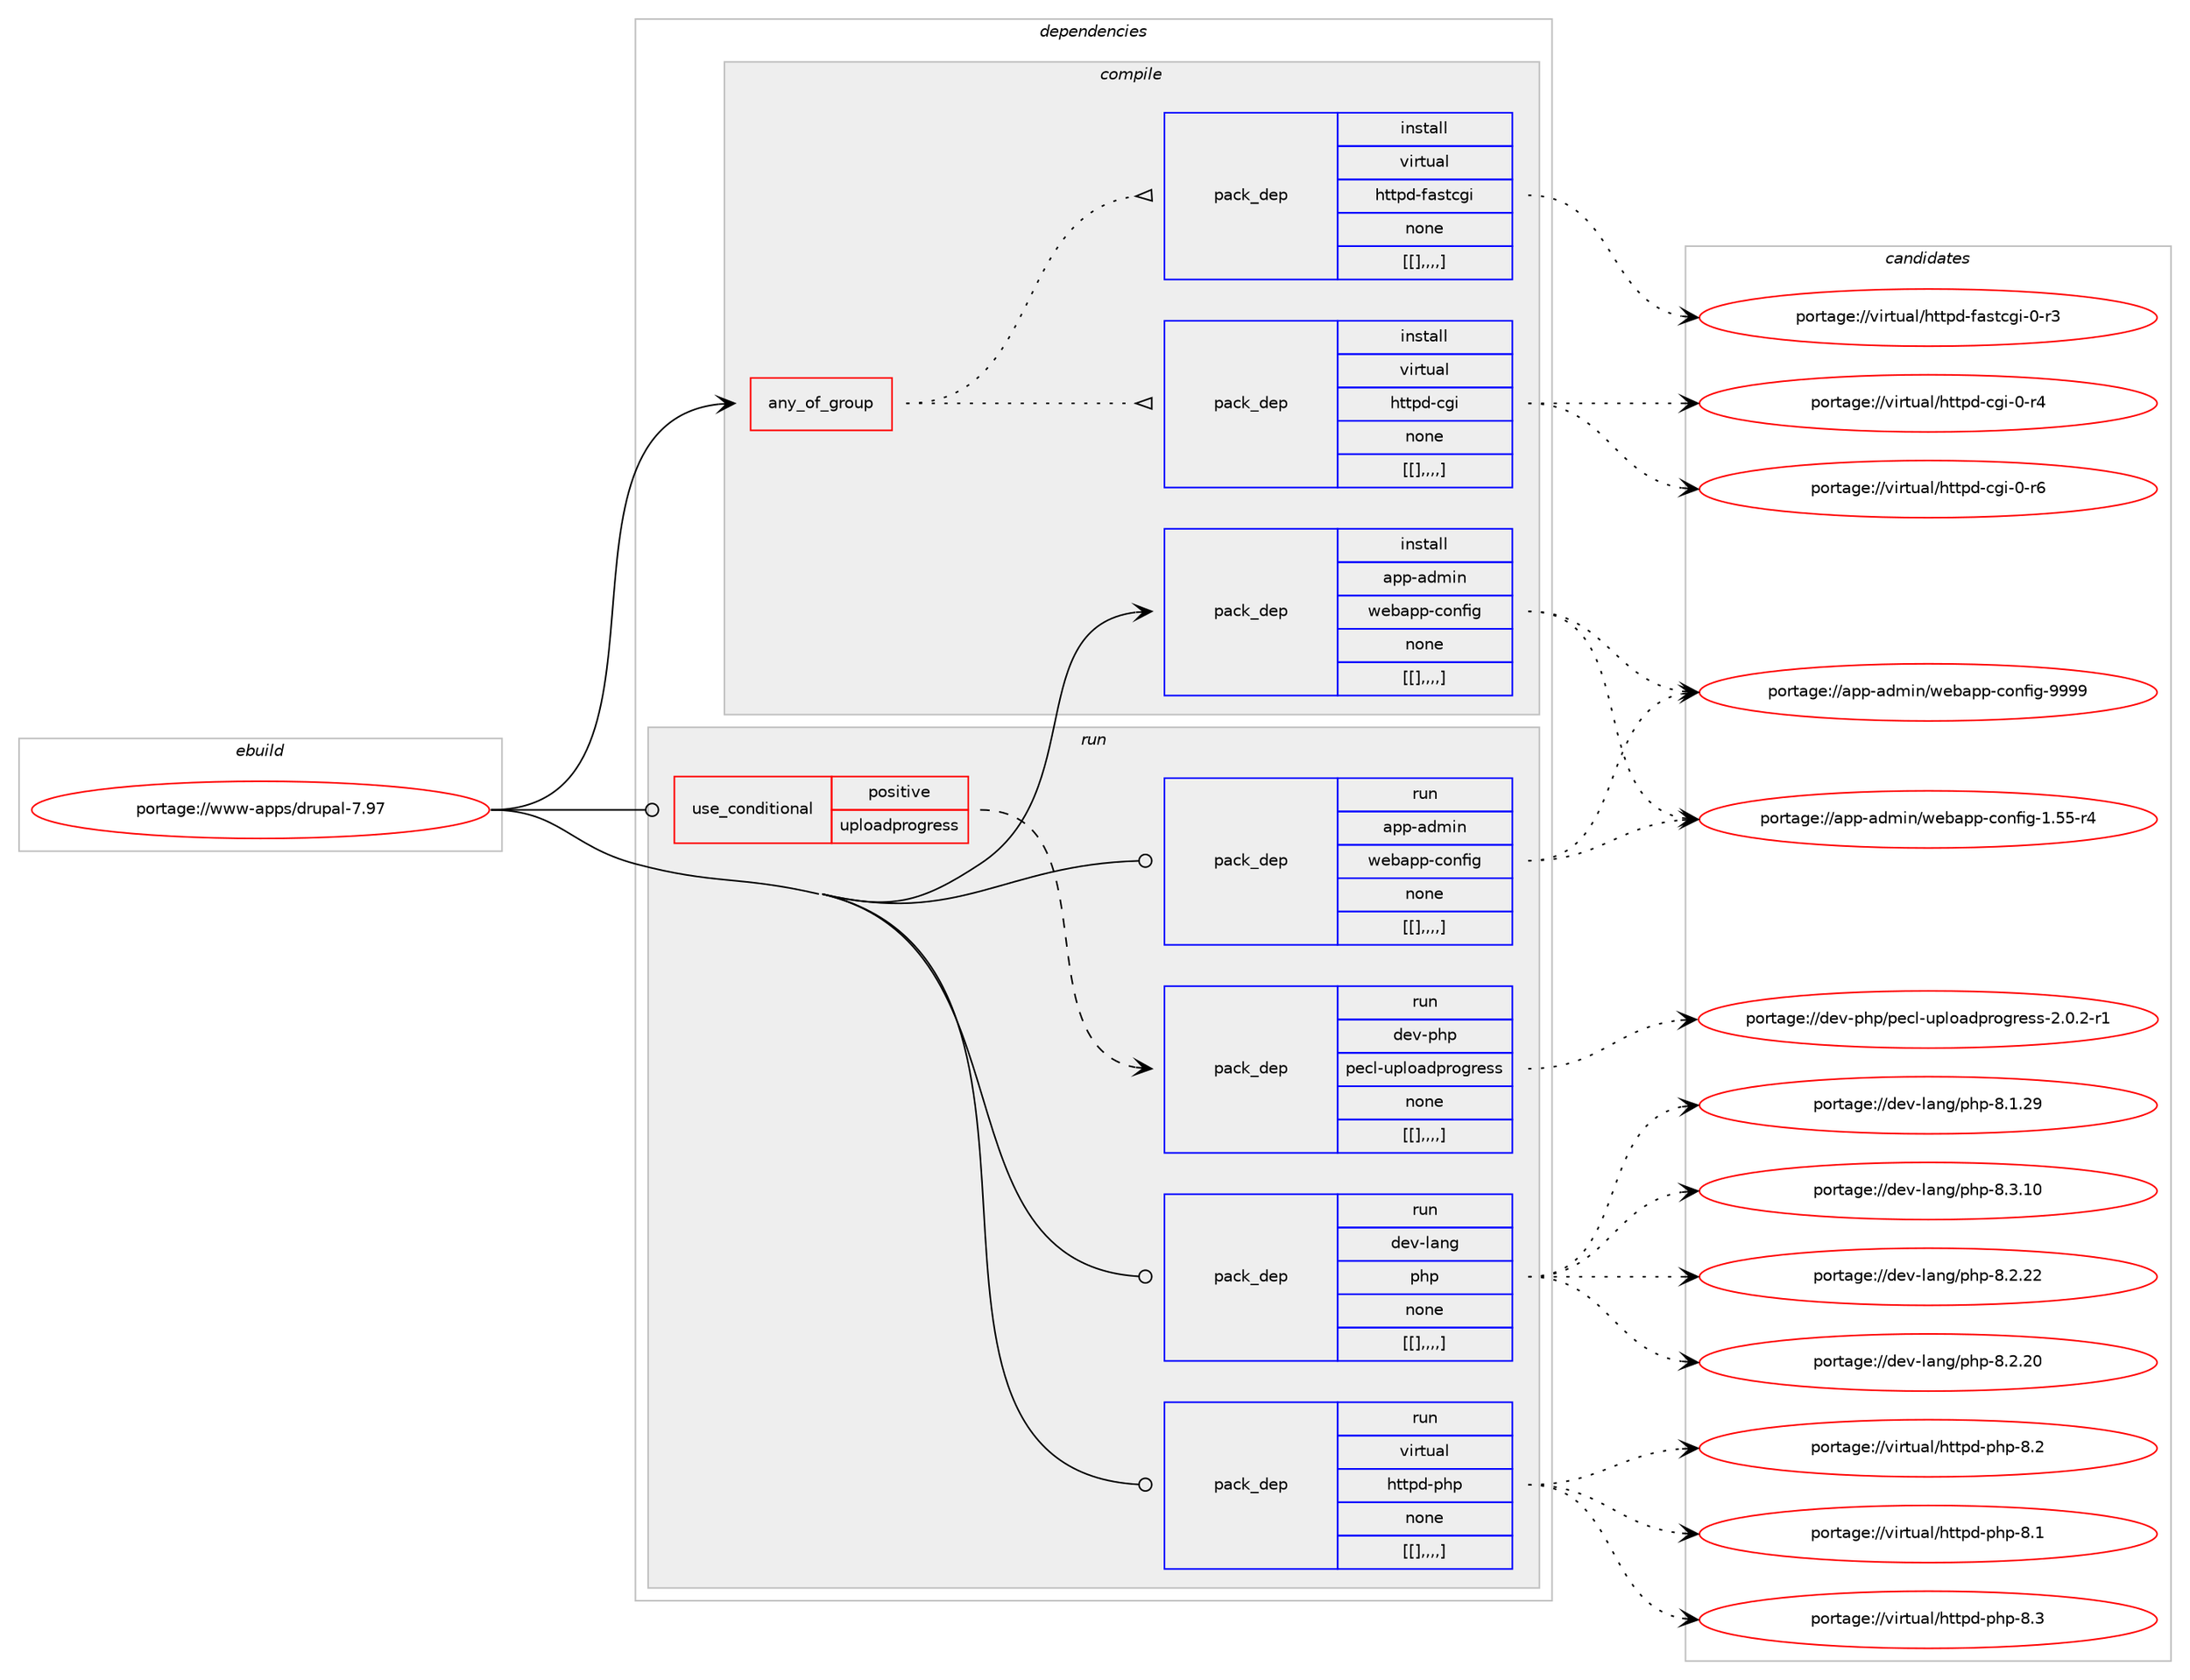 digraph prolog {

# *************
# Graph options
# *************

newrank=true;
concentrate=true;
compound=true;
graph [rankdir=LR,fontname=Helvetica,fontsize=10,ranksep=1.5];#, ranksep=2.5, nodesep=0.2];
edge  [arrowhead=vee];
node  [fontname=Helvetica,fontsize=10];

# **********
# The ebuild
# **********

subgraph cluster_leftcol {
color=gray;
label=<<i>ebuild</i>>;
id [label="portage://www-apps/drupal-7.97", color=red, width=4, href="../www-apps/drupal-7.97.svg"];
}

# ****************
# The dependencies
# ****************

subgraph cluster_midcol {
color=gray;
label=<<i>dependencies</i>>;
subgraph cluster_compile {
fillcolor="#eeeeee";
style=filled;
label=<<i>compile</i>>;
subgraph any3180 {
dependency464528 [label=<<TABLE BORDER="0" CELLBORDER="1" CELLSPACING="0" CELLPADDING="4"><TR><TD CELLPADDING="10">any_of_group</TD></TR></TABLE>>, shape=none, color=red];subgraph pack337524 {
dependency464529 [label=<<TABLE BORDER="0" CELLBORDER="1" CELLSPACING="0" CELLPADDING="4" WIDTH="220"><TR><TD ROWSPAN="6" CELLPADDING="30">pack_dep</TD></TR><TR><TD WIDTH="110">install</TD></TR><TR><TD>virtual</TD></TR><TR><TD>httpd-cgi</TD></TR><TR><TD>none</TD></TR><TR><TD>[[],,,,]</TD></TR></TABLE>>, shape=none, color=blue];
}
dependency464528:e -> dependency464529:w [weight=20,style="dotted",arrowhead="oinv"];
subgraph pack337525 {
dependency464530 [label=<<TABLE BORDER="0" CELLBORDER="1" CELLSPACING="0" CELLPADDING="4" WIDTH="220"><TR><TD ROWSPAN="6" CELLPADDING="30">pack_dep</TD></TR><TR><TD WIDTH="110">install</TD></TR><TR><TD>virtual</TD></TR><TR><TD>httpd-fastcgi</TD></TR><TR><TD>none</TD></TR><TR><TD>[[],,,,]</TD></TR></TABLE>>, shape=none, color=blue];
}
dependency464528:e -> dependency464530:w [weight=20,style="dotted",arrowhead="oinv"];
}
id:e -> dependency464528:w [weight=20,style="solid",arrowhead="vee"];
subgraph pack337526 {
dependency464531 [label=<<TABLE BORDER="0" CELLBORDER="1" CELLSPACING="0" CELLPADDING="4" WIDTH="220"><TR><TD ROWSPAN="6" CELLPADDING="30">pack_dep</TD></TR><TR><TD WIDTH="110">install</TD></TR><TR><TD>app-admin</TD></TR><TR><TD>webapp-config</TD></TR><TR><TD>none</TD></TR><TR><TD>[[],,,,]</TD></TR></TABLE>>, shape=none, color=blue];
}
id:e -> dependency464531:w [weight=20,style="solid",arrowhead="vee"];
}
subgraph cluster_compileandrun {
fillcolor="#eeeeee";
style=filled;
label=<<i>compile and run</i>>;
}
subgraph cluster_run {
fillcolor="#eeeeee";
style=filled;
label=<<i>run</i>>;
subgraph cond123619 {
dependency464532 [label=<<TABLE BORDER="0" CELLBORDER="1" CELLSPACING="0" CELLPADDING="4"><TR><TD ROWSPAN="3" CELLPADDING="10">use_conditional</TD></TR><TR><TD>positive</TD></TR><TR><TD>uploadprogress</TD></TR></TABLE>>, shape=none, color=red];
subgraph pack337527 {
dependency464533 [label=<<TABLE BORDER="0" CELLBORDER="1" CELLSPACING="0" CELLPADDING="4" WIDTH="220"><TR><TD ROWSPAN="6" CELLPADDING="30">pack_dep</TD></TR><TR><TD WIDTH="110">run</TD></TR><TR><TD>dev-php</TD></TR><TR><TD>pecl-uploadprogress</TD></TR><TR><TD>none</TD></TR><TR><TD>[[],,,,]</TD></TR></TABLE>>, shape=none, color=blue];
}
dependency464532:e -> dependency464533:w [weight=20,style="dashed",arrowhead="vee"];
}
id:e -> dependency464532:w [weight=20,style="solid",arrowhead="odot"];
subgraph pack337528 {
dependency464534 [label=<<TABLE BORDER="0" CELLBORDER="1" CELLSPACING="0" CELLPADDING="4" WIDTH="220"><TR><TD ROWSPAN="6" CELLPADDING="30">pack_dep</TD></TR><TR><TD WIDTH="110">run</TD></TR><TR><TD>app-admin</TD></TR><TR><TD>webapp-config</TD></TR><TR><TD>none</TD></TR><TR><TD>[[],,,,]</TD></TR></TABLE>>, shape=none, color=blue];
}
id:e -> dependency464534:w [weight=20,style="solid",arrowhead="odot"];
subgraph pack337529 {
dependency464535 [label=<<TABLE BORDER="0" CELLBORDER="1" CELLSPACING="0" CELLPADDING="4" WIDTH="220"><TR><TD ROWSPAN="6" CELLPADDING="30">pack_dep</TD></TR><TR><TD WIDTH="110">run</TD></TR><TR><TD>dev-lang</TD></TR><TR><TD>php</TD></TR><TR><TD>none</TD></TR><TR><TD>[[],,,,]</TD></TR></TABLE>>, shape=none, color=blue];
}
id:e -> dependency464535:w [weight=20,style="solid",arrowhead="odot"];
subgraph pack337530 {
dependency464536 [label=<<TABLE BORDER="0" CELLBORDER="1" CELLSPACING="0" CELLPADDING="4" WIDTH="220"><TR><TD ROWSPAN="6" CELLPADDING="30">pack_dep</TD></TR><TR><TD WIDTH="110">run</TD></TR><TR><TD>virtual</TD></TR><TR><TD>httpd-php</TD></TR><TR><TD>none</TD></TR><TR><TD>[[],,,,]</TD></TR></TABLE>>, shape=none, color=blue];
}
id:e -> dependency464536:w [weight=20,style="solid",arrowhead="odot"];
}
}

# **************
# The candidates
# **************

subgraph cluster_choices {
rank=same;
color=gray;
label=<<i>candidates</i>>;

subgraph choice337524 {
color=black;
nodesep=1;
choice1181051141161179710847104116116112100459910310545484511454 [label="portage://virtual/httpd-cgi-0-r6", color=red, width=4,href="../virtual/httpd-cgi-0-r6.svg"];
choice1181051141161179710847104116116112100459910310545484511452 [label="portage://virtual/httpd-cgi-0-r4", color=red, width=4,href="../virtual/httpd-cgi-0-r4.svg"];
dependency464529:e -> choice1181051141161179710847104116116112100459910310545484511454:w [style=dotted,weight="100"];
dependency464529:e -> choice1181051141161179710847104116116112100459910310545484511452:w [style=dotted,weight="100"];
}
subgraph choice337525 {
color=black;
nodesep=1;
choice118105114116117971084710411611611210045102971151169910310545484511451 [label="portage://virtual/httpd-fastcgi-0-r3", color=red, width=4,href="../virtual/httpd-fastcgi-0-r3.svg"];
dependency464530:e -> choice118105114116117971084710411611611210045102971151169910310545484511451:w [style=dotted,weight="100"];
}
subgraph choice337526 {
color=black;
nodesep=1;
choice97112112459710010910511047119101989711211245991111101021051034557575757 [label="portage://app-admin/webapp-config-9999", color=red, width=4,href="../app-admin/webapp-config-9999.svg"];
choice971121124597100109105110471191019897112112459911111010210510345494653534511452 [label="portage://app-admin/webapp-config-1.55-r4", color=red, width=4,href="../app-admin/webapp-config-1.55-r4.svg"];
dependency464531:e -> choice97112112459710010910511047119101989711211245991111101021051034557575757:w [style=dotted,weight="100"];
dependency464531:e -> choice971121124597100109105110471191019897112112459911111010210510345494653534511452:w [style=dotted,weight="100"];
}
subgraph choice337527 {
color=black;
nodesep=1;
choice10010111845112104112471121019910845117112108111971001121141111031141011151154550464846504511449 [label="portage://dev-php/pecl-uploadprogress-2.0.2-r1", color=red, width=4,href="../dev-php/pecl-uploadprogress-2.0.2-r1.svg"];
dependency464533:e -> choice10010111845112104112471121019910845117112108111971001121141111031141011151154550464846504511449:w [style=dotted,weight="100"];
}
subgraph choice337528 {
color=black;
nodesep=1;
choice97112112459710010910511047119101989711211245991111101021051034557575757 [label="portage://app-admin/webapp-config-9999", color=red, width=4,href="../app-admin/webapp-config-9999.svg"];
choice971121124597100109105110471191019897112112459911111010210510345494653534511452 [label="portage://app-admin/webapp-config-1.55-r4", color=red, width=4,href="../app-admin/webapp-config-1.55-r4.svg"];
dependency464534:e -> choice97112112459710010910511047119101989711211245991111101021051034557575757:w [style=dotted,weight="100"];
dependency464534:e -> choice971121124597100109105110471191019897112112459911111010210510345494653534511452:w [style=dotted,weight="100"];
}
subgraph choice337529 {
color=black;
nodesep=1;
choice10010111845108971101034711210411245564651464948 [label="portage://dev-lang/php-8.3.10", color=red, width=4,href="../dev-lang/php-8.3.10.svg"];
choice10010111845108971101034711210411245564650465050 [label="portage://dev-lang/php-8.2.22", color=red, width=4,href="../dev-lang/php-8.2.22.svg"];
choice10010111845108971101034711210411245564650465048 [label="portage://dev-lang/php-8.2.20", color=red, width=4,href="../dev-lang/php-8.2.20.svg"];
choice10010111845108971101034711210411245564649465057 [label="portage://dev-lang/php-8.1.29", color=red, width=4,href="../dev-lang/php-8.1.29.svg"];
dependency464535:e -> choice10010111845108971101034711210411245564651464948:w [style=dotted,weight="100"];
dependency464535:e -> choice10010111845108971101034711210411245564650465050:w [style=dotted,weight="100"];
dependency464535:e -> choice10010111845108971101034711210411245564650465048:w [style=dotted,weight="100"];
dependency464535:e -> choice10010111845108971101034711210411245564649465057:w [style=dotted,weight="100"];
}
subgraph choice337530 {
color=black;
nodesep=1;
choice11810511411611797108471041161161121004511210411245564651 [label="portage://virtual/httpd-php-8.3", color=red, width=4,href="../virtual/httpd-php-8.3.svg"];
choice11810511411611797108471041161161121004511210411245564650 [label="portage://virtual/httpd-php-8.2", color=red, width=4,href="../virtual/httpd-php-8.2.svg"];
choice11810511411611797108471041161161121004511210411245564649 [label="portage://virtual/httpd-php-8.1", color=red, width=4,href="../virtual/httpd-php-8.1.svg"];
dependency464536:e -> choice11810511411611797108471041161161121004511210411245564651:w [style=dotted,weight="100"];
dependency464536:e -> choice11810511411611797108471041161161121004511210411245564650:w [style=dotted,weight="100"];
dependency464536:e -> choice11810511411611797108471041161161121004511210411245564649:w [style=dotted,weight="100"];
}
}

}
